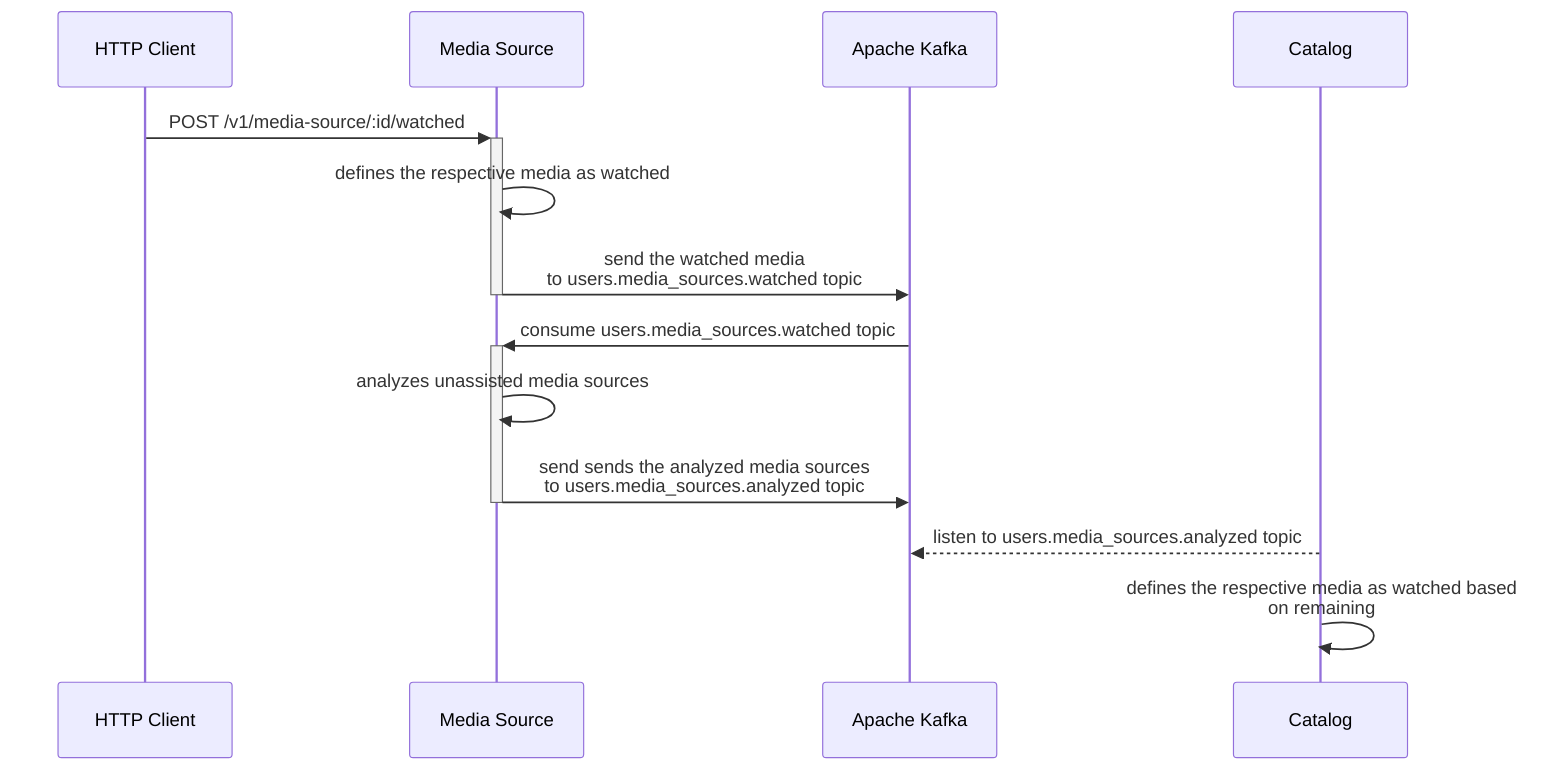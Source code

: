 sequenceDiagram
  participant HTTP Client
  participant Media Source
  participant Apache Kafka
  participant Catalog

  HTTP Client->>+Media Source:POST /v1/media-source/:id/watched
  Media Source->>Media Source:defines the respective media as watched

  Media Source->>-Apache Kafka:send the watched media <br/> to users.media_sources.watched topic

  Apache Kafka->>+Media Source:consume users.media_sources.watched topic

  Media Source->>Media Source:analyzes unassisted media sources

  Media Source->>-Apache Kafka:send sends the analyzed media sources <br/> to users.media_sources.analyzed topic

  Catalog-->>Apache Kafka:listen to users.media_sources.analyzed topic

  Catalog->>+Catalog:defines the respective media as watched based <br/> on remaining